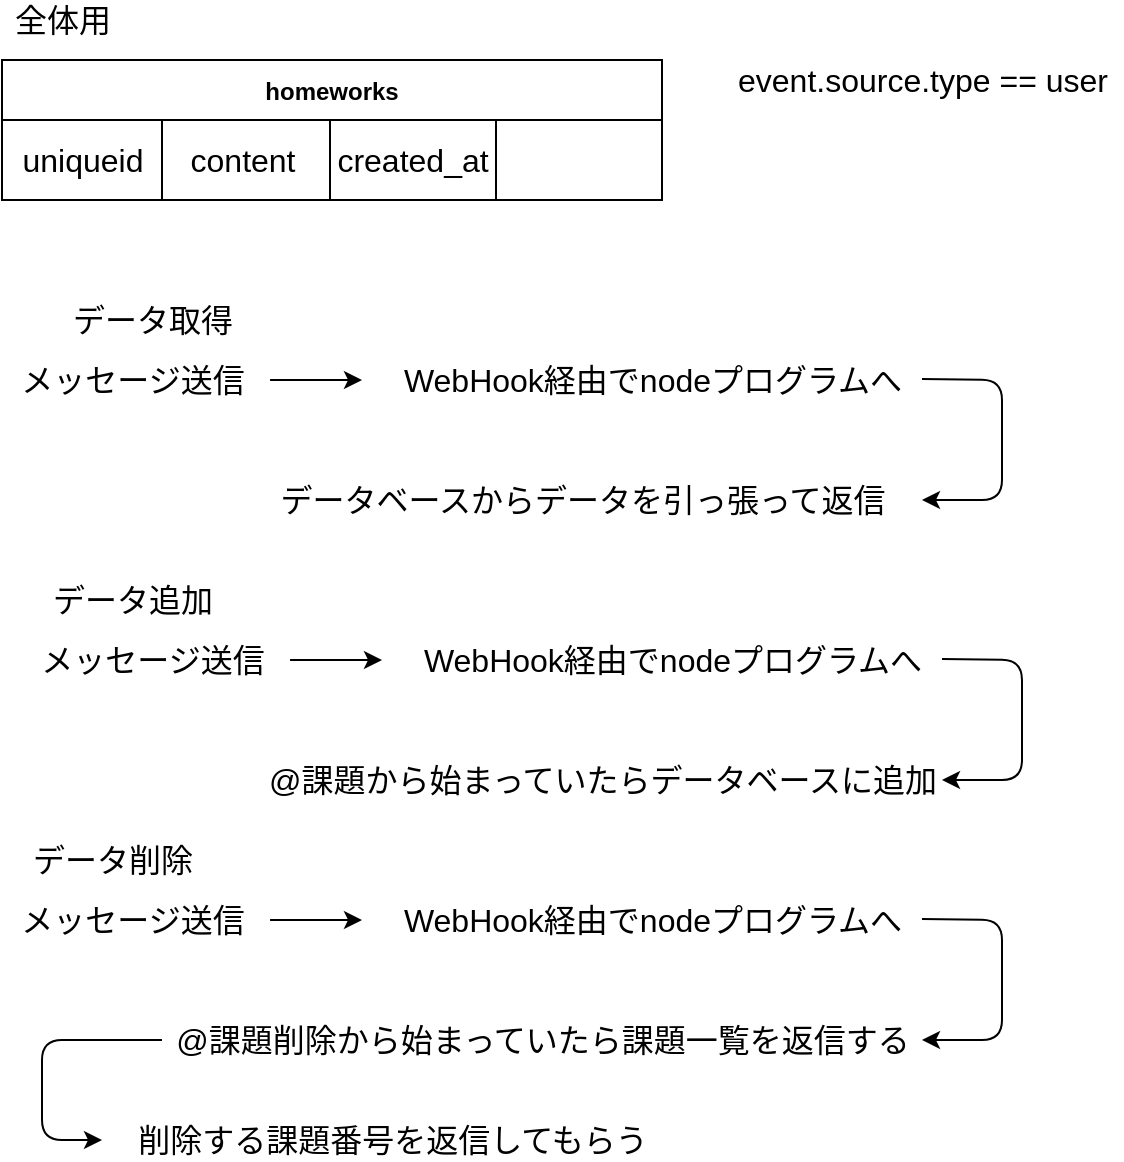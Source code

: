 <mxfile>
    <diagram id="cQV7IrDMk-3_4sclkWBB" name="ページ1">
        <mxGraphModel dx="967" dy="529" grid="1" gridSize="10" guides="1" tooltips="1" connect="1" arrows="1" fold="1" page="1" pageScale="1" pageWidth="827" pageHeight="1169" math="0" shadow="0">
            <root>
                <mxCell id="0"/>
                <mxCell id="1" parent="0"/>
                <mxCell id="27" value="" style="group" parent="1" vertex="1" connectable="0">
                    <mxGeometry x="40" y="80" width="330" height="70" as="geometry"/>
                </mxCell>
                <mxCell id="2" value="homeworks" style="shape=table;startSize=30;container=1;collapsible=0;childLayout=tableLayout;fontStyle=1;align=center;pointerEvents=1;" parent="27" vertex="1">
                    <mxGeometry width="330" height="70" as="geometry"/>
                </mxCell>
                <mxCell id="17" style="shape=partialRectangle;html=1;whiteSpace=wrap;collapsible=0;dropTarget=0;pointerEvents=0;fillColor=none;top=0;left=0;bottom=0;right=0;points=[[0,0.5],[1,0.5]];portConstraint=eastwest;" parent="2" vertex="1">
                    <mxGeometry y="30" width="330" height="40" as="geometry"/>
                </mxCell>
                <mxCell id="18" style="shape=partialRectangle;html=1;whiteSpace=wrap;connectable=0;fillColor=none;top=0;left=0;bottom=0;right=0;overflow=hidden;pointerEvents=1;" parent="17" vertex="1">
                    <mxGeometry width="80" height="40" as="geometry">
                        <mxRectangle width="80" height="40" as="alternateBounds"/>
                    </mxGeometry>
                </mxCell>
                <mxCell id="19" style="shape=partialRectangle;html=1;whiteSpace=wrap;connectable=0;fillColor=none;top=0;left=0;bottom=0;right=0;overflow=hidden;pointerEvents=1;" parent="17" vertex="1">
                    <mxGeometry x="80" width="84" height="40" as="geometry">
                        <mxRectangle width="84" height="40" as="alternateBounds"/>
                    </mxGeometry>
                </mxCell>
                <mxCell id="20" style="shape=partialRectangle;html=1;whiteSpace=wrap;connectable=0;fillColor=none;top=0;left=0;bottom=0;right=0;overflow=hidden;pointerEvents=1;" parent="17" vertex="1">
                    <mxGeometry x="164" width="83" height="40" as="geometry">
                        <mxRectangle width="83" height="40" as="alternateBounds"/>
                    </mxGeometry>
                </mxCell>
                <mxCell id="21" style="shape=partialRectangle;html=1;whiteSpace=wrap;connectable=0;fillColor=none;top=0;left=0;bottom=0;right=0;overflow=hidden;pointerEvents=1;" parent="17" vertex="1">
                    <mxGeometry x="247" width="83" height="40" as="geometry">
                        <mxRectangle width="83" height="40" as="alternateBounds"/>
                    </mxGeometry>
                </mxCell>
                <mxCell id="25" value="&lt;span style=&quot;font-size: 16px&quot;&gt;uniqueid&lt;/span&gt;" style="text;html=1;resizable=0;autosize=1;align=center;verticalAlign=middle;points=[];fillColor=none;strokeColor=none;rounded=0;" parent="27" vertex="1">
                    <mxGeometry y="40" width="80" height="20" as="geometry"/>
                </mxCell>
                <mxCell id="26" value="&lt;span style=&quot;font-size: 16px&quot;&gt;content&lt;/span&gt;" style="text;html=1;resizable=0;autosize=1;align=center;verticalAlign=middle;points=[];fillColor=none;strokeColor=none;rounded=0;" parent="27" vertex="1">
                    <mxGeometry x="85" y="40" width="70" height="20" as="geometry"/>
                </mxCell>
                <mxCell id="74" value="&lt;span style=&quot;font-size: 16px&quot;&gt;created_at&lt;/span&gt;" style="text;html=1;resizable=0;autosize=1;align=center;verticalAlign=middle;points=[];fillColor=none;strokeColor=none;rounded=0;" vertex="1" parent="27">
                    <mxGeometry x="160" y="40" width="90" height="20" as="geometry"/>
                </mxCell>
                <mxCell id="28" value="全体用" style="text;html=1;resizable=0;autosize=1;align=center;verticalAlign=middle;points=[];fillColor=none;strokeColor=none;rounded=0;fontSize=16;" parent="1" vertex="1">
                    <mxGeometry x="40" y="50" width="60" height="20" as="geometry"/>
                </mxCell>
                <mxCell id="49" value="メッセージ送信" style="text;html=1;resizable=0;autosize=1;align=center;verticalAlign=middle;points=[];fillColor=none;strokeColor=none;rounded=0;fontSize=16;" parent="1" vertex="1">
                    <mxGeometry x="40" y="230" width="130" height="20" as="geometry"/>
                </mxCell>
                <mxCell id="51" value="" style="endArrow=classic;html=1;fontSize=16;exitX=1.031;exitY=0.5;exitDx=0;exitDy=0;exitPerimeter=0;" parent="1" source="49" edge="1">
                    <mxGeometry width="50" height="50" relative="1" as="geometry">
                        <mxPoint x="180" y="210" as="sourcePoint"/>
                        <mxPoint x="220" y="240" as="targetPoint"/>
                    </mxGeometry>
                </mxCell>
                <mxCell id="52" value="WebHook経由でnodeプログラムへ" style="text;html=1;resizable=0;autosize=1;align=center;verticalAlign=middle;points=[];fillColor=none;strokeColor=none;rounded=0;fontSize=16;" parent="1" vertex="1">
                    <mxGeometry x="230" y="230" width="270" height="20" as="geometry"/>
                </mxCell>
                <mxCell id="53" value="" style="endArrow=classic;html=1;fontSize=16;exitX=1.031;exitY=0.5;exitDx=0;exitDy=0;exitPerimeter=0;" parent="1" edge="1">
                    <mxGeometry width="50" height="50" relative="1" as="geometry">
                        <mxPoint x="500" y="239.5" as="sourcePoint"/>
                        <mxPoint x="500" y="300" as="targetPoint"/>
                        <Array as="points">
                            <mxPoint x="540" y="240"/>
                            <mxPoint x="540" y="300"/>
                        </Array>
                    </mxGeometry>
                </mxCell>
                <mxCell id="54" value="データベースからデータを引っ張って返信" style="text;html=1;resizable=0;autosize=1;align=center;verticalAlign=middle;points=[];fillColor=none;strokeColor=none;rounded=0;fontSize=16;" parent="1" vertex="1">
                    <mxGeometry x="170" y="290" width="320" height="20" as="geometry"/>
                </mxCell>
                <mxCell id="55" value="メッセージ送信&lt;br&gt;" style="text;html=1;resizable=0;autosize=1;align=center;verticalAlign=middle;points=[];fillColor=none;strokeColor=none;rounded=0;fontSize=16;" parent="1" vertex="1">
                    <mxGeometry x="50" y="370" width="130" height="20" as="geometry"/>
                </mxCell>
                <mxCell id="56" value="" style="endArrow=classic;html=1;fontSize=16;exitX=1.031;exitY=0.5;exitDx=0;exitDy=0;exitPerimeter=0;" parent="1" source="55" edge="1">
                    <mxGeometry width="50" height="50" relative="1" as="geometry">
                        <mxPoint x="190" y="350" as="sourcePoint"/>
                        <mxPoint x="230" y="380" as="targetPoint"/>
                    </mxGeometry>
                </mxCell>
                <mxCell id="57" value="WebHook経由でnodeプログラムへ" style="text;html=1;resizable=0;autosize=1;align=center;verticalAlign=middle;points=[];fillColor=none;strokeColor=none;rounded=0;fontSize=16;" parent="1" vertex="1">
                    <mxGeometry x="240" y="370" width="270" height="20" as="geometry"/>
                </mxCell>
                <mxCell id="58" value="" style="endArrow=classic;html=1;fontSize=16;exitX=1.031;exitY=0.5;exitDx=0;exitDy=0;exitPerimeter=0;" parent="1" edge="1">
                    <mxGeometry width="50" height="50" relative="1" as="geometry">
                        <mxPoint x="510" y="379.5" as="sourcePoint"/>
                        <mxPoint x="510" y="440" as="targetPoint"/>
                        <Array as="points">
                            <mxPoint x="550" y="380"/>
                            <mxPoint x="550" y="440"/>
                        </Array>
                    </mxGeometry>
                </mxCell>
                <mxCell id="59" value="@課題から始まっていたらデータベースに追加" style="text;html=1;resizable=0;autosize=1;align=center;verticalAlign=middle;points=[];fillColor=none;strokeColor=none;rounded=0;fontSize=16;" parent="1" vertex="1">
                    <mxGeometry x="165" y="430" width="350" height="20" as="geometry"/>
                </mxCell>
                <mxCell id="60" value="データ取得" style="text;html=1;resizable=0;autosize=1;align=center;verticalAlign=middle;points=[];fillColor=none;strokeColor=none;rounded=0;fontSize=16;" parent="1" vertex="1">
                    <mxGeometry x="65" y="200" width="100" height="20" as="geometry"/>
                </mxCell>
                <mxCell id="61" value="データ追加" style="text;html=1;resizable=0;autosize=1;align=center;verticalAlign=middle;points=[];fillColor=none;strokeColor=none;rounded=0;fontSize=16;" parent="1" vertex="1">
                    <mxGeometry x="55" y="340" width="100" height="20" as="geometry"/>
                </mxCell>
                <mxCell id="62" value="メッセージ送信&lt;br&gt;" style="text;html=1;resizable=0;autosize=1;align=center;verticalAlign=middle;points=[];fillColor=none;strokeColor=none;rounded=0;fontSize=16;" parent="1" vertex="1">
                    <mxGeometry x="40" y="500" width="130" height="20" as="geometry"/>
                </mxCell>
                <mxCell id="63" value="" style="endArrow=classic;html=1;fontSize=16;exitX=1.031;exitY=0.5;exitDx=0;exitDy=0;exitPerimeter=0;" parent="1" source="62" edge="1">
                    <mxGeometry width="50" height="50" relative="1" as="geometry">
                        <mxPoint x="180" y="480" as="sourcePoint"/>
                        <mxPoint x="220" y="510" as="targetPoint"/>
                    </mxGeometry>
                </mxCell>
                <mxCell id="64" value="WebHook経由でnodeプログラムへ" style="text;html=1;resizable=0;autosize=1;align=center;verticalAlign=middle;points=[];fillColor=none;strokeColor=none;rounded=0;fontSize=16;" parent="1" vertex="1">
                    <mxGeometry x="230" y="500" width="270" height="20" as="geometry"/>
                </mxCell>
                <mxCell id="65" value="" style="endArrow=classic;html=1;fontSize=16;exitX=1.031;exitY=0.5;exitDx=0;exitDy=0;exitPerimeter=0;" parent="1" edge="1">
                    <mxGeometry width="50" height="50" relative="1" as="geometry">
                        <mxPoint x="500" y="509.5" as="sourcePoint"/>
                        <mxPoint x="500" y="570" as="targetPoint"/>
                        <Array as="points">
                            <mxPoint x="540" y="510"/>
                            <mxPoint x="540" y="570"/>
                        </Array>
                    </mxGeometry>
                </mxCell>
                <mxCell id="66" value="@課題削除から始まっていたら課題一覧を返信する" style="text;html=1;resizable=0;autosize=1;align=center;verticalAlign=middle;points=[];fillColor=none;strokeColor=none;rounded=0;fontSize=16;" parent="1" vertex="1">
                    <mxGeometry x="120" y="560" width="380" height="20" as="geometry"/>
                </mxCell>
                <mxCell id="67" value="データ削除" style="text;html=1;resizable=0;autosize=1;align=center;verticalAlign=middle;points=[];fillColor=none;strokeColor=none;rounded=0;fontSize=16;" parent="1" vertex="1">
                    <mxGeometry x="45" y="470" width="100" height="20" as="geometry"/>
                </mxCell>
                <mxCell id="71" value="" style="endArrow=classic;html=1;fontSize=16;exitX=0;exitY=0.5;exitDx=0;exitDy=0;exitPerimeter=0;" parent="1" source="66" edge="1">
                    <mxGeometry width="50" height="50" relative="1" as="geometry">
                        <mxPoint x="80" y="590" as="sourcePoint"/>
                        <mxPoint x="90" y="620" as="targetPoint"/>
                        <Array as="points">
                            <mxPoint x="60" y="570"/>
                            <mxPoint x="60" y="620"/>
                        </Array>
                    </mxGeometry>
                </mxCell>
                <mxCell id="72" value="削除する課題番号を返信してもらう" style="text;html=1;resizable=0;autosize=1;align=center;verticalAlign=middle;points=[];fillColor=none;strokeColor=none;rounded=0;fontSize=16;" parent="1" vertex="1">
                    <mxGeometry x="100" y="610" width="270" height="20" as="geometry"/>
                </mxCell>
                <mxCell id="73" value="event.source.type == user" style="text;html=1;resizable=0;autosize=1;align=center;verticalAlign=middle;points=[];fillColor=none;strokeColor=none;rounded=0;fontSize=16;" parent="1" vertex="1">
                    <mxGeometry x="400" y="80" width="200" height="20" as="geometry"/>
                </mxCell>
            </root>
        </mxGraphModel>
    </diagram>
</mxfile>